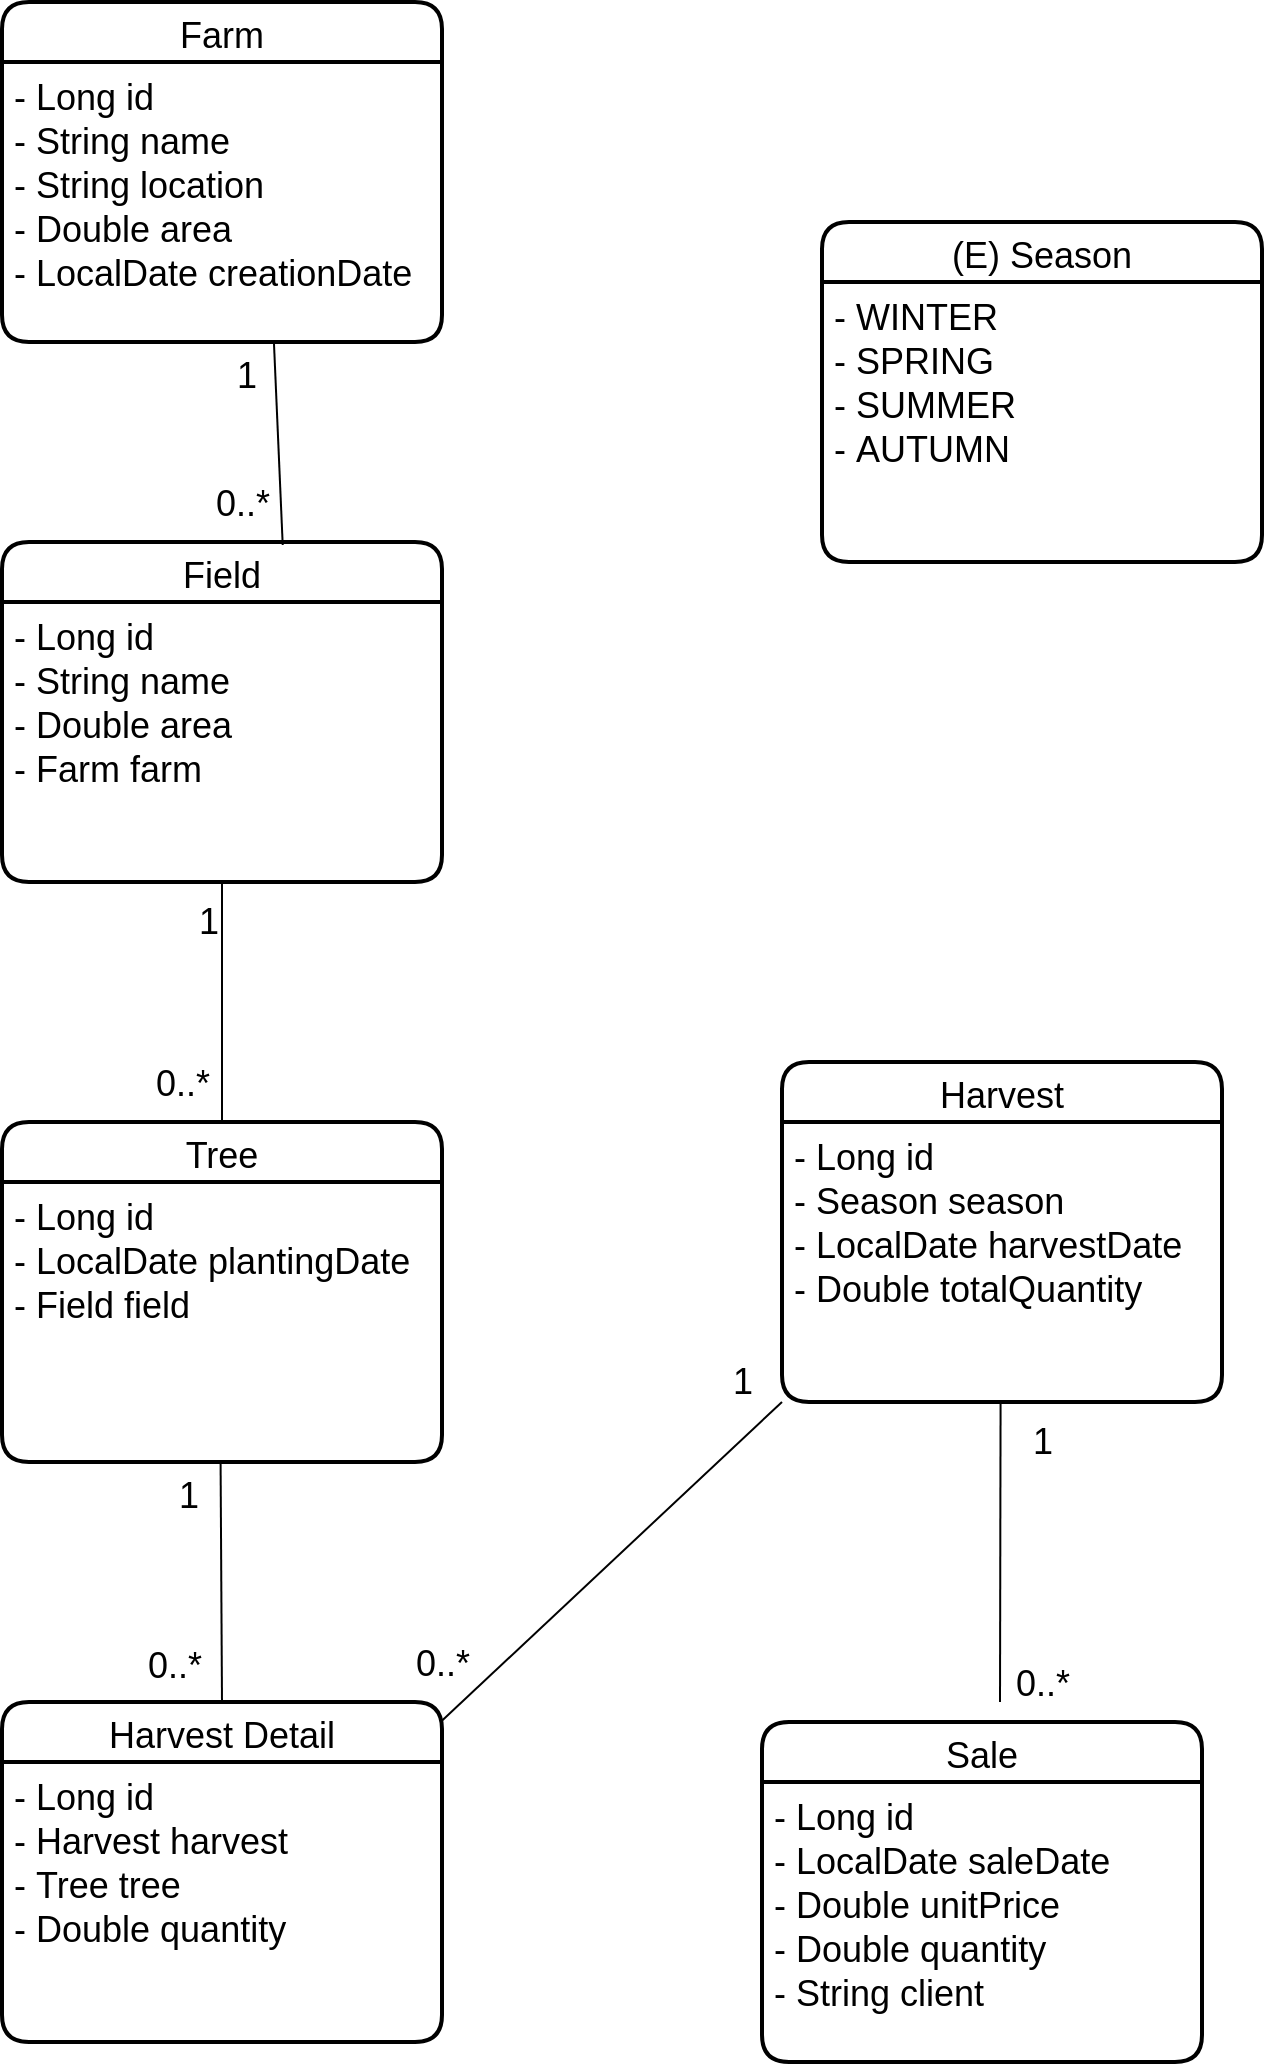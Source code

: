 <mxfile version="20.5.3" type="embed"><diagram id="QLvfaubpzDbuSd1G6Ct9" name="Page-1"><mxGraphModel dx="1474" dy="627" grid="1" gridSize="10" guides="1" tooltips="1" connect="1" arrows="1" fold="1" page="1" pageScale="1" pageWidth="850" pageHeight="1100" math="0" shadow="0"><root><mxCell id="0"/><mxCell id="1" parent="0"/><mxCell id="23" value="Farm" style="swimlane;childLayout=stackLayout;horizontal=1;startSize=30;horizontalStack=0;rounded=1;fontSize=18;fontStyle=0;strokeWidth=2;resizeParent=0;resizeLast=1;shadow=0;dashed=0;align=center;" vertex="1" parent="1"><mxGeometry x="110" y="40" width="220" height="170" as="geometry"/></mxCell><mxCell id="24" value="- Long id&#10;- String name&#10;- String location&#10;- Double area&#10;- LocalDate creationDate" style="align=left;strokeColor=none;fillColor=none;spacingLeft=4;fontSize=18;verticalAlign=top;resizable=0;rotatable=0;part=1;" vertex="1" parent="23"><mxGeometry y="30" width="220" height="140" as="geometry"/></mxCell><mxCell id="30" value="Field" style="swimlane;childLayout=stackLayout;horizontal=1;startSize=30;horizontalStack=0;rounded=1;fontSize=18;fontStyle=0;strokeWidth=2;resizeParent=0;resizeLast=1;shadow=0;dashed=0;align=center;" vertex="1" parent="1"><mxGeometry x="110" y="310" width="220" height="170" as="geometry"/></mxCell><mxCell id="31" value="- Long id&#10;- String name&#10;- Double area&#10;- Farm farm" style="align=left;strokeColor=none;fillColor=none;spacingLeft=4;fontSize=18;verticalAlign=top;resizable=0;rotatable=0;part=1;" vertex="1" parent="30"><mxGeometry y="30" width="220" height="140" as="geometry"/></mxCell><mxCell id="32" value="Tree" style="swimlane;childLayout=stackLayout;horizontal=1;startSize=30;horizontalStack=0;rounded=1;fontSize=18;fontStyle=0;strokeWidth=2;resizeParent=0;resizeLast=1;shadow=0;dashed=0;align=center;" vertex="1" parent="1"><mxGeometry x="110" y="600" width="220" height="170" as="geometry"/></mxCell><mxCell id="33" value="- Long id&#10;- LocalDate plantingDate&#10;- Field field" style="align=left;strokeColor=none;fillColor=none;spacingLeft=4;fontSize=18;verticalAlign=top;resizable=0;rotatable=0;part=1;" vertex="1" parent="32"><mxGeometry y="30" width="220" height="140" as="geometry"/></mxCell><mxCell id="34" value="Harvest" style="swimlane;childLayout=stackLayout;horizontal=1;startSize=30;horizontalStack=0;rounded=1;fontSize=18;fontStyle=0;strokeWidth=2;resizeParent=0;resizeLast=1;shadow=0;dashed=0;align=center;" vertex="1" parent="1"><mxGeometry x="500" y="570" width="220" height="170" as="geometry"/></mxCell><mxCell id="35" value="- Long id&#10;- Season season&#10;- LocalDate harvestDate&#10;- Double totalQuantity" style="align=left;strokeColor=none;fillColor=none;spacingLeft=4;fontSize=18;verticalAlign=top;resizable=0;rotatable=0;part=1;" vertex="1" parent="34"><mxGeometry y="30" width="220" height="140" as="geometry"/></mxCell><mxCell id="36" value="Harvest Detail" style="swimlane;childLayout=stackLayout;horizontal=1;startSize=30;horizontalStack=0;rounded=1;fontSize=18;fontStyle=0;strokeWidth=2;resizeParent=0;resizeLast=1;shadow=0;dashed=0;align=center;" vertex="1" parent="1"><mxGeometry x="110" y="890" width="220" height="170" as="geometry"/></mxCell><mxCell id="37" value="- Long id&#10;- Harvest harvest&#10;- Tree tree&#10;- Double quantity" style="align=left;strokeColor=none;fillColor=none;spacingLeft=4;fontSize=18;verticalAlign=top;resizable=0;rotatable=0;part=1;" vertex="1" parent="36"><mxGeometry y="30" width="220" height="140" as="geometry"/></mxCell><mxCell id="38" value="Sale " style="swimlane;childLayout=stackLayout;horizontal=1;startSize=30;horizontalStack=0;rounded=1;fontSize=18;fontStyle=0;strokeWidth=2;resizeParent=0;resizeLast=1;shadow=0;dashed=0;align=center;" vertex="1" parent="1"><mxGeometry x="490" y="900" width="220" height="170" as="geometry"/></mxCell><mxCell id="39" value="- Long id&#10;- LocalDate saleDate&#10;- Double unitPrice&#10;- Double quantity&#10;- String client" style="align=left;strokeColor=none;fillColor=none;spacingLeft=4;fontSize=18;verticalAlign=top;resizable=0;rotatable=0;part=1;" vertex="1" parent="38"><mxGeometry y="30" width="220" height="140" as="geometry"/></mxCell><mxCell id="40" value="(E) Season " style="swimlane;childLayout=stackLayout;horizontal=1;startSize=30;horizontalStack=0;rounded=1;fontSize=18;fontStyle=0;strokeWidth=2;resizeParent=0;resizeLast=1;shadow=0;dashed=0;align=center;" vertex="1" parent="1"><mxGeometry x="520" y="150" width="220" height="170" as="geometry"/></mxCell><mxCell id="41" value="- WINTER&#10;- SPRING&#10;- SUMMER&#10;- AUTUMN" style="align=left;strokeColor=none;fillColor=none;spacingLeft=4;fontSize=18;verticalAlign=top;resizable=0;rotatable=0;part=1;" vertex="1" parent="40"><mxGeometry y="30" width="220" height="140" as="geometry"/></mxCell><mxCell id="45" value="" style="endArrow=none;html=1;rounded=0;fontSize=18;exitX=0.5;exitY=0;exitDx=0;exitDy=0;entryX=0.5;entryY=1;entryDx=0;entryDy=0;" edge="1" parent="1" source="32" target="31"><mxGeometry relative="1" as="geometry"><mxPoint x="130" y="480" as="sourcePoint"/><mxPoint x="290" y="480" as="targetPoint"/></mxGeometry></mxCell><mxCell id="46" value="" style="endArrow=none;html=1;rounded=0;fontSize=18;exitX=0.638;exitY=0.009;exitDx=0;exitDy=0;entryX=0.618;entryY=1.001;entryDx=0;entryDy=0;exitPerimeter=0;entryPerimeter=0;" edge="1" parent="1" source="30" target="24"><mxGeometry relative="1" as="geometry"><mxPoint x="280" y="300" as="sourcePoint"/><mxPoint x="280" y="180" as="targetPoint"/><Array as="points"/></mxGeometry></mxCell><mxCell id="53" value="" style="endArrow=none;html=1;rounded=0;fontSize=18;entryX=0.5;entryY=1;entryDx=0;entryDy=0;exitX=0.5;exitY=0;exitDx=0;exitDy=0;" edge="1" parent="1" source="36"><mxGeometry relative="1" as="geometry"><mxPoint x="219.29" y="870" as="sourcePoint"/><mxPoint x="219.29" y="770" as="targetPoint"/></mxGeometry></mxCell><mxCell id="54" value="" style="endArrow=none;html=1;rounded=0;fontSize=18;entryX=0;entryY=1;entryDx=0;entryDy=0;exitX=0.5;exitY=0;exitDx=0;exitDy=0;" edge="1" parent="1" target="35"><mxGeometry relative="1" as="geometry"><mxPoint x="329.28" y="900" as="sourcePoint"/><mxPoint x="328.57" y="780" as="targetPoint"/></mxGeometry></mxCell><mxCell id="55" value="" style="endArrow=none;html=1;rounded=0;fontSize=18;entryX=0.5;entryY=1;entryDx=0;entryDy=0;" edge="1" parent="1"><mxGeometry relative="1" as="geometry"><mxPoint x="609" y="890" as="sourcePoint"/><mxPoint x="609.29" y="740" as="targetPoint"/></mxGeometry></mxCell><mxCell id="56" value="1" style="edgeLabel;html=1;align=center;verticalAlign=middle;resizable=0;points=[];fontSize=18;" vertex="1" connectable="0" parent="55"><mxGeometry x="0.255" y="-5" relative="1" as="geometry"><mxPoint x="16" y="-36" as="offset"/></mxGeometry></mxCell><mxCell id="57" value="0..*" style="edgeLabel;html=1;align=center;verticalAlign=middle;resizable=0;points=[];fontSize=18;" vertex="1" connectable="0" parent="55"><mxGeometry x="-0.697" y="-1" relative="1" as="geometry"><mxPoint x="20" y="13" as="offset"/></mxGeometry></mxCell><mxCell id="58" value="1" style="edgeLabel;html=1;align=center;verticalAlign=middle;resizable=0;points=[];fontSize=18;" vertex="1" connectable="0" parent="55"><mxGeometry x="0.255" y="-5" relative="1" as="geometry"><mxPoint x="-134" y="-66" as="offset"/></mxGeometry></mxCell><mxCell id="59" value="0..*" style="edgeLabel;html=1;align=center;verticalAlign=middle;resizable=0;points=[];fontSize=18;" vertex="1" connectable="0" parent="55"><mxGeometry x="-0.697" y="-1" relative="1" as="geometry"><mxPoint x="-280" y="3" as="offset"/></mxGeometry></mxCell><mxCell id="60" value="0..*" style="edgeLabel;html=1;align=center;verticalAlign=middle;resizable=0;points=[];fontSize=18;" vertex="1" connectable="0" parent="55"><mxGeometry x="-0.697" y="-1" relative="1" as="geometry"><mxPoint x="-414" y="4" as="offset"/></mxGeometry></mxCell><mxCell id="61" value="1" style="edgeLabel;html=1;align=center;verticalAlign=middle;resizable=0;points=[];fontSize=18;" vertex="1" connectable="0" parent="55"><mxGeometry x="0.255" y="-5" relative="1" as="geometry"><mxPoint x="-411" y="-9" as="offset"/></mxGeometry></mxCell><mxCell id="62" value="0..*" style="edgeLabel;html=1;align=center;verticalAlign=middle;resizable=0;points=[];fontSize=18;" vertex="1" connectable="0" parent="55"><mxGeometry x="-0.697" y="-1" relative="1" as="geometry"><mxPoint x="-410" y="-287" as="offset"/></mxGeometry></mxCell><mxCell id="63" value="1" style="edgeLabel;html=1;align=center;verticalAlign=middle;resizable=0;points=[];fontSize=18;" vertex="1" connectable="0" parent="55"><mxGeometry x="0.255" y="-5" relative="1" as="geometry"><mxPoint x="-401" y="-296" as="offset"/></mxGeometry></mxCell><mxCell id="64" value="0..*" style="edgeLabel;html=1;align=center;verticalAlign=middle;resizable=0;points=[];fontSize=18;" vertex="1" connectable="0" parent="55"><mxGeometry x="-0.697" y="-1" relative="1" as="geometry"><mxPoint x="-380" y="-577" as="offset"/></mxGeometry></mxCell><mxCell id="65" value="1" style="edgeLabel;html=1;align=center;verticalAlign=middle;resizable=0;points=[];fontSize=18;" vertex="1" connectable="0" parent="55"><mxGeometry x="0.255" y="-5" relative="1" as="geometry"><mxPoint x="-382" y="-569" as="offset"/></mxGeometry></mxCell></root></mxGraphModel></diagram></mxfile>